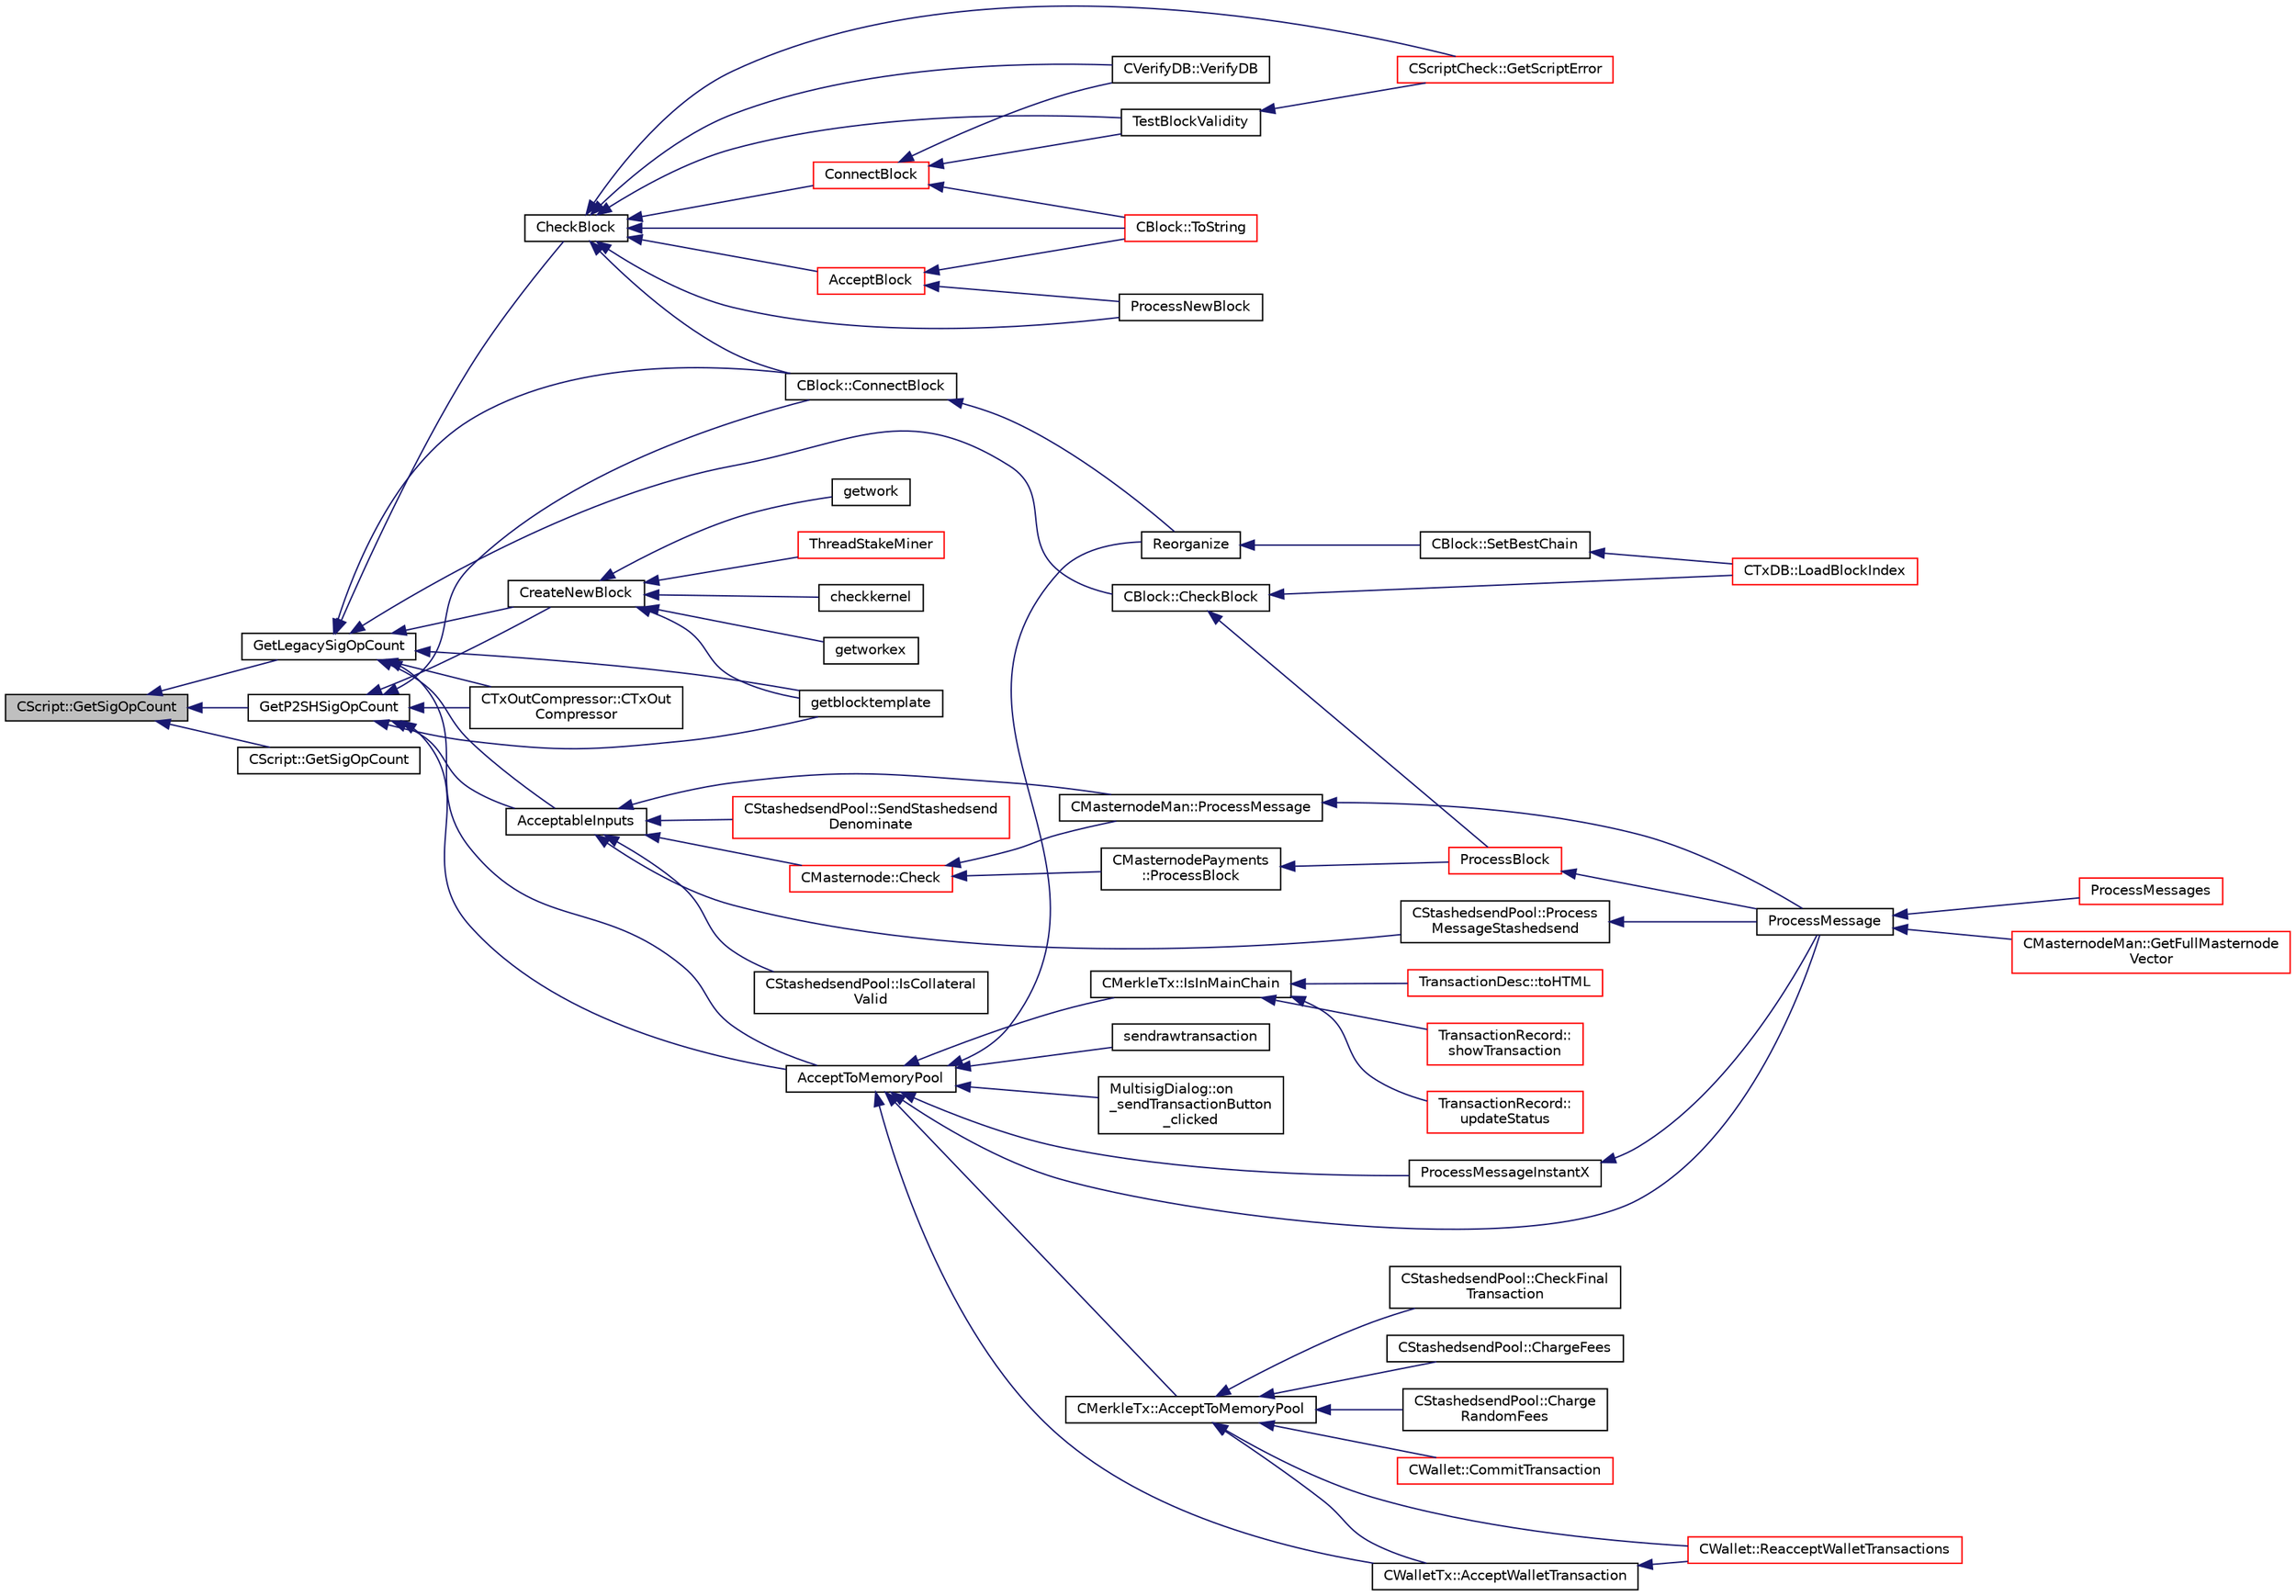 digraph "CScript::GetSigOpCount"
{
  edge [fontname="Helvetica",fontsize="10",labelfontname="Helvetica",labelfontsize="10"];
  node [fontname="Helvetica",fontsize="10",shape=record];
  rankdir="LR";
  Node899 [label="CScript::GetSigOpCount",height=0.2,width=0.4,color="black", fillcolor="grey75", style="filled", fontcolor="black"];
  Node899 -> Node900 [dir="back",color="midnightblue",fontsize="10",style="solid",fontname="Helvetica"];
  Node900 [label="GetLegacySigOpCount",height=0.2,width=0.4,color="black", fillcolor="white", style="filled",URL="$d4/dbf/main_8h.html#ad2eaf4f8542c12ea9ee1183609cc6d1a",tooltip="Count ECDSA signature operations the old-fashioned (pre-0.6) way. "];
  Node900 -> Node901 [dir="back",color="midnightblue",fontsize="10",style="solid",fontname="Helvetica"];
  Node901 [label="AcceptToMemoryPool",height=0.2,width=0.4,color="black", fillcolor="white", style="filled",URL="$d4/dbf/main_8h.html#addea0e425b693b4c1be712c3ead94568",tooltip="(try to) add transaction to memory pool "];
  Node901 -> Node902 [dir="back",color="midnightblue",fontsize="10",style="solid",fontname="Helvetica"];
  Node902 [label="ProcessMessageInstantX",height=0.2,width=0.4,color="black", fillcolor="white", style="filled",URL="$d6/d5f/instantx_8h.html#aa516cb499ead2691d8ab216a499db5d0"];
  Node902 -> Node903 [dir="back",color="midnightblue",fontsize="10",style="solid",fontname="Helvetica"];
  Node903 [label="ProcessMessage",height=0.2,width=0.4,color="black", fillcolor="white", style="filled",URL="$df/d0a/main_8cpp.html#a8ba92b1a4bce3c835e887a9073d17d8e"];
  Node903 -> Node904 [dir="back",color="midnightblue",fontsize="10",style="solid",fontname="Helvetica"];
  Node904 [label="ProcessMessages",height=0.2,width=0.4,color="red", fillcolor="white", style="filled",URL="$d4/dbf/main_8h.html#a196f9318f02448b85b28d612698934fd"];
  Node903 -> Node912 [dir="back",color="midnightblue",fontsize="10",style="solid",fontname="Helvetica"];
  Node912 [label="CMasternodeMan::GetFullMasternode\lVector",height=0.2,width=0.4,color="red", fillcolor="white", style="filled",URL="$dc/d6b/class_c_masternode_man.html#ab39e213a7601e1bef2eba1d5d63206f5"];
  Node901 -> Node918 [dir="back",color="midnightblue",fontsize="10",style="solid",fontname="Helvetica"];
  Node918 [label="CMerkleTx::AcceptToMemoryPool",height=0.2,width=0.4,color="black", fillcolor="white", style="filled",URL="$d1/dff/class_c_merkle_tx.html#a61126e811a53b941b3efdf5a4e83db90"];
  Node918 -> Node919 [dir="back",color="midnightblue",fontsize="10",style="solid",fontname="Helvetica"];
  Node919 [label="CWalletTx::AcceptWalletTransaction",height=0.2,width=0.4,color="black", fillcolor="white", style="filled",URL="$d6/d53/class_c_wallet_tx.html#af6d1a5a731bb69e1d94de84eb6fd15a5"];
  Node919 -> Node920 [dir="back",color="midnightblue",fontsize="10",style="solid",fontname="Helvetica"];
  Node920 [label="CWallet::ReacceptWalletTransactions",height=0.2,width=0.4,color="red", fillcolor="white", style="filled",URL="$d2/de5/class_c_wallet.html#a796c23450c8482e10e0c75ae5c1fa8ed"];
  Node918 -> Node925 [dir="back",color="midnightblue",fontsize="10",style="solid",fontname="Helvetica"];
  Node925 [label="CStashedsendPool::CheckFinal\lTransaction",height=0.2,width=0.4,color="black", fillcolor="white", style="filled",URL="$dd/d8a/class_c_stashedsend_pool.html#aba122588a53a90150595bc4279beb67c"];
  Node918 -> Node926 [dir="back",color="midnightblue",fontsize="10",style="solid",fontname="Helvetica"];
  Node926 [label="CStashedsendPool::ChargeFees",height=0.2,width=0.4,color="black", fillcolor="white", style="filled",URL="$dd/d8a/class_c_stashedsend_pool.html#acd76c93879dbcbdda4ca0a253f0d9c68",tooltip="Charge fees to bad actors (Charge clients a fee if they&#39;re abusive) "];
  Node918 -> Node927 [dir="back",color="midnightblue",fontsize="10",style="solid",fontname="Helvetica"];
  Node927 [label="CStashedsendPool::Charge\lRandomFees",height=0.2,width=0.4,color="black", fillcolor="white", style="filled",URL="$dd/d8a/class_c_stashedsend_pool.html#abcf715f6e5e01039218bf4881fffc3fe",tooltip="Rarely charge fees to pay miners. "];
  Node918 -> Node920 [dir="back",color="midnightblue",fontsize="10",style="solid",fontname="Helvetica"];
  Node918 -> Node928 [dir="back",color="midnightblue",fontsize="10",style="solid",fontname="Helvetica"];
  Node928 [label="CWallet::CommitTransaction",height=0.2,width=0.4,color="red", fillcolor="white", style="filled",URL="$d2/de5/class_c_wallet.html#aa13fbeaebd271f910a54cc5b82d73fde"];
  Node901 -> Node919 [dir="back",color="midnightblue",fontsize="10",style="solid",fontname="Helvetica"];
  Node901 -> Node945 [dir="back",color="midnightblue",fontsize="10",style="solid",fontname="Helvetica"];
  Node945 [label="Reorganize",height=0.2,width=0.4,color="black", fillcolor="white", style="filled",URL="$df/d0a/main_8cpp.html#ad8e09920f5a3ce2670c5efa26ef65227"];
  Node945 -> Node946 [dir="back",color="midnightblue",fontsize="10",style="solid",fontname="Helvetica"];
  Node946 [label="CBlock::SetBestChain",height=0.2,width=0.4,color="black", fillcolor="white", style="filled",URL="$d3/d51/class_c_block.html#a6e308b2d75d1cfc4a75eda36feb60ca1"];
  Node946 -> Node947 [dir="back",color="midnightblue",fontsize="10",style="solid",fontname="Helvetica"];
  Node947 [label="CTxDB::LoadBlockIndex",height=0.2,width=0.4,color="red", fillcolor="white", style="filled",URL="$d9/d8d/class_c_tx_d_b.html#abcb9df0821d996f811f6604b452a26a0"];
  Node901 -> Node903 [dir="back",color="midnightblue",fontsize="10",style="solid",fontname="Helvetica"];
  Node901 -> Node950 [dir="back",color="midnightblue",fontsize="10",style="solid",fontname="Helvetica"];
  Node950 [label="CMerkleTx::IsInMainChain",height=0.2,width=0.4,color="black", fillcolor="white", style="filled",URL="$d1/dff/class_c_merkle_tx.html#ad4b3623fabf1924dba2a7694e3418e1e"];
  Node950 -> Node951 [dir="back",color="midnightblue",fontsize="10",style="solid",fontname="Helvetica"];
  Node951 [label="TransactionDesc::toHTML",height=0.2,width=0.4,color="red", fillcolor="white", style="filled",URL="$d4/da9/class_transaction_desc.html#ab7c9dbb2048aae121dd9d75df86e64f4"];
  Node950 -> Node962 [dir="back",color="midnightblue",fontsize="10",style="solid",fontname="Helvetica"];
  Node962 [label="TransactionRecord::\lshowTransaction",height=0.2,width=0.4,color="red", fillcolor="white", style="filled",URL="$d1/da7/class_transaction_record.html#a5ad1d1af4bec5b15a624b7a451e8cdbf",tooltip="Decompose CWallet transaction to model transaction records. "];
  Node950 -> Node974 [dir="back",color="midnightblue",fontsize="10",style="solid",fontname="Helvetica"];
  Node974 [label="TransactionRecord::\lupdateStatus",height=0.2,width=0.4,color="red", fillcolor="white", style="filled",URL="$d1/da7/class_transaction_record.html#a9b643dd885a790ae511705a1446556be",tooltip="Update status from core wallet tx. "];
  Node901 -> Node981 [dir="back",color="midnightblue",fontsize="10",style="solid",fontname="Helvetica"];
  Node981 [label="MultisigDialog::on\l_sendTransactionButton\l_clicked",height=0.2,width=0.4,color="black", fillcolor="white", style="filled",URL="$d4/df4/class_multisig_dialog.html#a71fcf325cb0cde9223eefc62b3b7634b"];
  Node901 -> Node982 [dir="back",color="midnightblue",fontsize="10",style="solid",fontname="Helvetica"];
  Node982 [label="sendrawtransaction",height=0.2,width=0.4,color="black", fillcolor="white", style="filled",URL="$dc/da8/rpcrawtransaction_8cpp.html#ad5aad44f890060f42efb49acf349511e"];
  Node900 -> Node983 [dir="back",color="midnightblue",fontsize="10",style="solid",fontname="Helvetica"];
  Node983 [label="AcceptableInputs",height=0.2,width=0.4,color="black", fillcolor="white", style="filled",URL="$d4/dbf/main_8h.html#a43f9c625cc3dfd663a76ddb4d15fce58"];
  Node983 -> Node984 [dir="back",color="midnightblue",fontsize="10",style="solid",fontname="Helvetica"];
  Node984 [label="CMasternode::Check",height=0.2,width=0.4,color="red", fillcolor="white", style="filled",URL="$d6/dac/class_c_masternode.html#a6c5f883b797298678c1cf814faab09a5"];
  Node984 -> Node985 [dir="back",color="midnightblue",fontsize="10",style="solid",fontname="Helvetica"];
  Node985 [label="CMasternodePayments\l::ProcessBlock",height=0.2,width=0.4,color="black", fillcolor="white", style="filled",URL="$dc/d9a/class_c_masternode_payments.html#aa23dfbc148f10f601e9771bfcffea441"];
  Node985 -> Node986 [dir="back",color="midnightblue",fontsize="10",style="solid",fontname="Helvetica"];
  Node986 [label="ProcessBlock",height=0.2,width=0.4,color="red", fillcolor="white", style="filled",URL="$d4/dbf/main_8h.html#a7c8a7be3439bb5e1e40548a332a3cf29"];
  Node986 -> Node903 [dir="back",color="midnightblue",fontsize="10",style="solid",fontname="Helvetica"];
  Node984 -> Node1024 [dir="back",color="midnightblue",fontsize="10",style="solid",fontname="Helvetica"];
  Node1024 [label="CMasternodeMan::ProcessMessage",height=0.2,width=0.4,color="black", fillcolor="white", style="filled",URL="$dc/d6b/class_c_masternode_man.html#ae3e5d263cebdcd932eca49caeadce9aa"];
  Node1024 -> Node903 [dir="back",color="midnightblue",fontsize="10",style="solid",fontname="Helvetica"];
  Node983 -> Node1024 [dir="back",color="midnightblue",fontsize="10",style="solid",fontname="Helvetica"];
  Node983 -> Node1013 [dir="back",color="midnightblue",fontsize="10",style="solid",fontname="Helvetica"];
  Node1013 [label="CStashedsendPool::Process\lMessageStashedsend",height=0.2,width=0.4,color="black", fillcolor="white", style="filled",URL="$dd/d8a/class_c_stashedsend_pool.html#a62b472a4e4b1e634bc2e8621be17888e",tooltip="Process a Stashedsend message using the Stashedsend protocol. "];
  Node1013 -> Node903 [dir="back",color="midnightblue",fontsize="10",style="solid",fontname="Helvetica"];
  Node983 -> Node1025 [dir="back",color="midnightblue",fontsize="10",style="solid",fontname="Helvetica"];
  Node1025 [label="CStashedsendPool::IsCollateral\lValid",height=0.2,width=0.4,color="black", fillcolor="white", style="filled",URL="$dd/d8a/class_c_stashedsend_pool.html#a953b684a05b58919c45c8c6f159b0b14",tooltip="If the collateral is valid given by a client. "];
  Node983 -> Node1026 [dir="back",color="midnightblue",fontsize="10",style="solid",fontname="Helvetica"];
  Node1026 [label="CStashedsendPool::SendStashedsend\lDenominate",height=0.2,width=0.4,color="red", fillcolor="white", style="filled",URL="$dd/d8a/class_c_stashedsend_pool.html#a6a94b951db9f47197abf79e141e8de1a",tooltip="As a client, send a transaction to a Masternode to start the denomination process. "];
  Node900 -> Node1029 [dir="back",color="midnightblue",fontsize="10",style="solid",fontname="Helvetica"];
  Node1029 [label="CBlock::ConnectBlock",height=0.2,width=0.4,color="black", fillcolor="white", style="filled",URL="$d3/d51/class_c_block.html#a1ae149d97c7b7eadf48f5cea934b6217"];
  Node1029 -> Node945 [dir="back",color="midnightblue",fontsize="10",style="solid",fontname="Helvetica"];
  Node900 -> Node1030 [dir="back",color="midnightblue",fontsize="10",style="solid",fontname="Helvetica"];
  Node1030 [label="CBlock::CheckBlock",height=0.2,width=0.4,color="black", fillcolor="white", style="filled",URL="$d3/d51/class_c_block.html#a423d19b5a2bf03e26cd412976df3ab20"];
  Node1030 -> Node986 [dir="back",color="midnightblue",fontsize="10",style="solid",fontname="Helvetica"];
  Node1030 -> Node947 [dir="back",color="midnightblue",fontsize="10",style="solid",fontname="Helvetica"];
  Node900 -> Node1031 [dir="back",color="midnightblue",fontsize="10",style="solid",fontname="Helvetica"];
  Node1031 [label="CTxOutCompressor::CTxOut\lCompressor",height=0.2,width=0.4,color="black", fillcolor="white", style="filled",URL="$d9/d8d/class_c_tx_out_compressor.html#a38ef1033989cd003de65598620d15cea"];
  Node900 -> Node1032 [dir="back",color="midnightblue",fontsize="10",style="solid",fontname="Helvetica"];
  Node1032 [label="CreateNewBlock",height=0.2,width=0.4,color="black", fillcolor="white", style="filled",URL="$de/d13/miner_8h.html#aca0de7d757e027c2b08bd101c68c1549"];
  Node1032 -> Node994 [dir="back",color="midnightblue",fontsize="10",style="solid",fontname="Helvetica"];
  Node994 [label="ThreadStakeMiner",height=0.2,width=0.4,color="red", fillcolor="white", style="filled",URL="$d6/de3/miner_8cpp.html#a31faece5ef0e403969b3d3debd79b352"];
  Node1032 -> Node1033 [dir="back",color="midnightblue",fontsize="10",style="solid",fontname="Helvetica"];
  Node1033 [label="checkkernel",height=0.2,width=0.4,color="black", fillcolor="white", style="filled",URL="$d4/ddd/rpcmining_8cpp.html#a36ee2284a7252841b8a62a9531b6acbc"];
  Node1032 -> Node991 [dir="back",color="midnightblue",fontsize="10",style="solid",fontname="Helvetica"];
  Node991 [label="getworkex",height=0.2,width=0.4,color="black", fillcolor="white", style="filled",URL="$d4/ddd/rpcmining_8cpp.html#aa40f86dc468a3f2ef4a3bba99e20a069"];
  Node1032 -> Node992 [dir="back",color="midnightblue",fontsize="10",style="solid",fontname="Helvetica"];
  Node992 [label="getwork",height=0.2,width=0.4,color="black", fillcolor="white", style="filled",URL="$d4/ddd/rpcmining_8cpp.html#a356be62c93d38267a7da9e1cb644d547"];
  Node1032 -> Node1034 [dir="back",color="midnightblue",fontsize="10",style="solid",fontname="Helvetica"];
  Node1034 [label="getblocktemplate",height=0.2,width=0.4,color="black", fillcolor="white", style="filled",URL="$d4/ddd/rpcmining_8cpp.html#a27347eecedd59156c914fcb5ce488f9a"];
  Node900 -> Node1034 [dir="back",color="midnightblue",fontsize="10",style="solid",fontname="Helvetica"];
  Node900 -> Node1035 [dir="back",color="midnightblue",fontsize="10",style="solid",fontname="Helvetica"];
  Node1035 [label="CheckBlock",height=0.2,width=0.4,color="black", fillcolor="white", style="filled",URL="$db/d38/validation_8h.html#adf3a2eef0a7ce0071f4d00a4ddf26943",tooltip="Functions for validating blocks and updating the block tree. "];
  Node1035 -> Node1029 [dir="back",color="midnightblue",fontsize="10",style="solid",fontname="Helvetica"];
  Node1035 -> Node1036 [dir="back",color="midnightblue",fontsize="10",style="solid",fontname="Helvetica"];
  Node1036 [label="CBlock::ToString",height=0.2,width=0.4,color="red", fillcolor="white", style="filled",URL="$d3/d51/class_c_block.html#a0e8a98f10831c00ae76b3a831c4804e5"];
  Node1035 -> Node1037 [dir="back",color="midnightblue",fontsize="10",style="solid",fontname="Helvetica"];
  Node1037 [label="ConnectBlock",height=0.2,width=0.4,color="red", fillcolor="white", style="filled",URL="$dd/d7d/validation_8cpp.html#afafbb35ee38b98e832fcb8b159942055",tooltip="Apply the effects of this block (with given index) on the UTXO set represented by coins..."];
  Node1037 -> Node1036 [dir="back",color="midnightblue",fontsize="10",style="solid",fontname="Helvetica"];
  Node1037 -> Node1045 [dir="back",color="midnightblue",fontsize="10",style="solid",fontname="Helvetica"];
  Node1045 [label="TestBlockValidity",height=0.2,width=0.4,color="black", fillcolor="white", style="filled",URL="$db/d38/validation_8h.html#a12c39e969c9077605ae8a91730fb78d3",tooltip="Check a block is completely valid from start to finish (only works on top of our current best block..."];
  Node1045 -> Node1046 [dir="back",color="midnightblue",fontsize="10",style="solid",fontname="Helvetica"];
  Node1046 [label="CScriptCheck::GetScriptError",height=0.2,width=0.4,color="red", fillcolor="white", style="filled",URL="$df/d12/class_c_script_check.html#a1340496c37e521c253606b5957173afd"];
  Node1037 -> Node1054 [dir="back",color="midnightblue",fontsize="10",style="solid",fontname="Helvetica"];
  Node1054 [label="CVerifyDB::VerifyDB",height=0.2,width=0.4,color="black", fillcolor="white", style="filled",URL="$d7/da0/class_c_verify_d_b.html#af12e07230f20d23cf01d417d0e785c49"];
  Node1035 -> Node1055 [dir="back",color="midnightblue",fontsize="10",style="solid",fontname="Helvetica"];
  Node1055 [label="AcceptBlock",height=0.2,width=0.4,color="red", fillcolor="white", style="filled",URL="$dd/d7d/validation_8cpp.html#aaa7054d6767ac72da76062adba62e296",tooltip="Store block on disk. "];
  Node1055 -> Node1036 [dir="back",color="midnightblue",fontsize="10",style="solid",fontname="Helvetica"];
  Node1055 -> Node1043 [dir="back",color="midnightblue",fontsize="10",style="solid",fontname="Helvetica"];
  Node1043 [label="ProcessNewBlock",height=0.2,width=0.4,color="black", fillcolor="white", style="filled",URL="$db/d38/validation_8h.html#a290fce59049c0951b8eb73f0129bf6f0",tooltip="Process an incoming block. "];
  Node1035 -> Node1043 [dir="back",color="midnightblue",fontsize="10",style="solid",fontname="Helvetica"];
  Node1035 -> Node1045 [dir="back",color="midnightblue",fontsize="10",style="solid",fontname="Helvetica"];
  Node1035 -> Node1054 [dir="back",color="midnightblue",fontsize="10",style="solid",fontname="Helvetica"];
  Node1035 -> Node1046 [dir="back",color="midnightblue",fontsize="10",style="solid",fontname="Helvetica"];
  Node899 -> Node1056 [dir="back",color="midnightblue",fontsize="10",style="solid",fontname="Helvetica"];
  Node1056 [label="GetP2SHSigOpCount",height=0.2,width=0.4,color="black", fillcolor="white", style="filled",URL="$d4/dbf/main_8h.html#acc0a05d60127f0cfcf778348670067e0",tooltip="Count ECDSA signature operations in pay-to-script-hash inputs. "];
  Node1056 -> Node901 [dir="back",color="midnightblue",fontsize="10",style="solid",fontname="Helvetica"];
  Node1056 -> Node983 [dir="back",color="midnightblue",fontsize="10",style="solid",fontname="Helvetica"];
  Node1056 -> Node1029 [dir="back",color="midnightblue",fontsize="10",style="solid",fontname="Helvetica"];
  Node1056 -> Node1031 [dir="back",color="midnightblue",fontsize="10",style="solid",fontname="Helvetica"];
  Node1056 -> Node1032 [dir="back",color="midnightblue",fontsize="10",style="solid",fontname="Helvetica"];
  Node1056 -> Node1034 [dir="back",color="midnightblue",fontsize="10",style="solid",fontname="Helvetica"];
  Node899 -> Node1057 [dir="back",color="midnightblue",fontsize="10",style="solid",fontname="Helvetica"];
  Node1057 [label="CScript::GetSigOpCount",height=0.2,width=0.4,color="black", fillcolor="white", style="filled",URL="$d9/d4b/class_c_script.html#ab2fc38465955bb6688d204036633ee85"];
}
